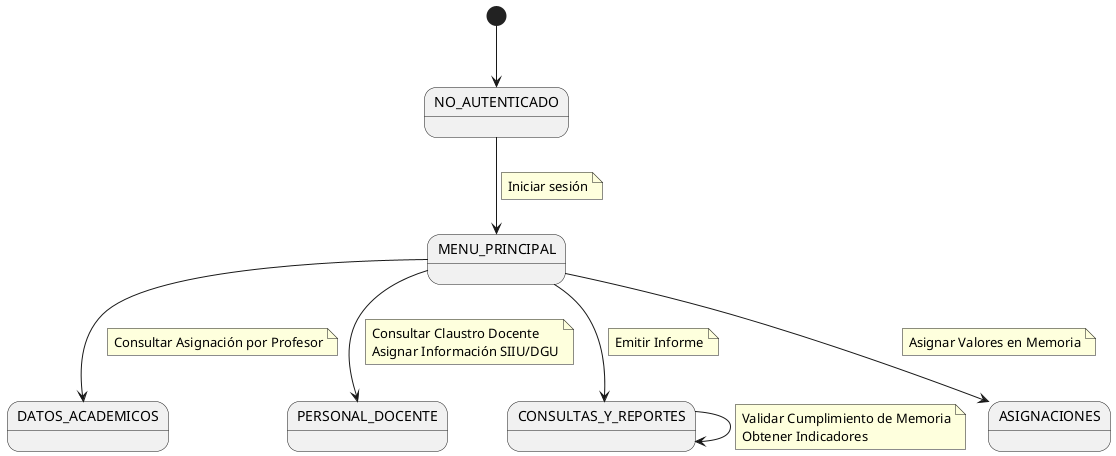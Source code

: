 @startuml

state "NO_AUTENTICADO" as NoAuth
state "MENU_PRINCIPAL" as Menu
state "DATOS_ACADEMICOS" as Acad
state "PERSONAL_DOCENTE" as Pers
state "CONSULTAS_Y_REPORTES" as Cons
state "ASIGNACIONES" as Asig

[*] --> NoAuth

NoAuth --> Menu
    note on link
        Iniciar sesión
    end note

Menu --> Acad
    note on link
        Consultar Asignación por Profesor
    end note

Menu --> Pers
    note on link
        Consultar Claustro Docente
        Asignar Información SIIU/DGU
    end note

Menu --> Cons
    note on link
        Emitir Informe
    end note

Menu --> Asig
    note on link
        Asignar Valores en Memoria
    end note

Cons --> Cons
    note on link
        Validar Cumplimiento de Memoria
        Obtener Indicadores
    end note

@enduml